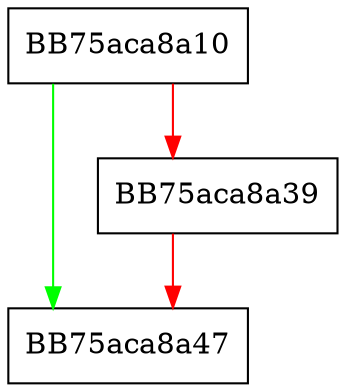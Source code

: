 digraph CMultiSz {
  node [shape="box"];
  graph [splines=ortho];
  BB75aca8a10 -> BB75aca8a47 [color="green"];
  BB75aca8a10 -> BB75aca8a39 [color="red"];
  BB75aca8a39 -> BB75aca8a47 [color="red"];
}